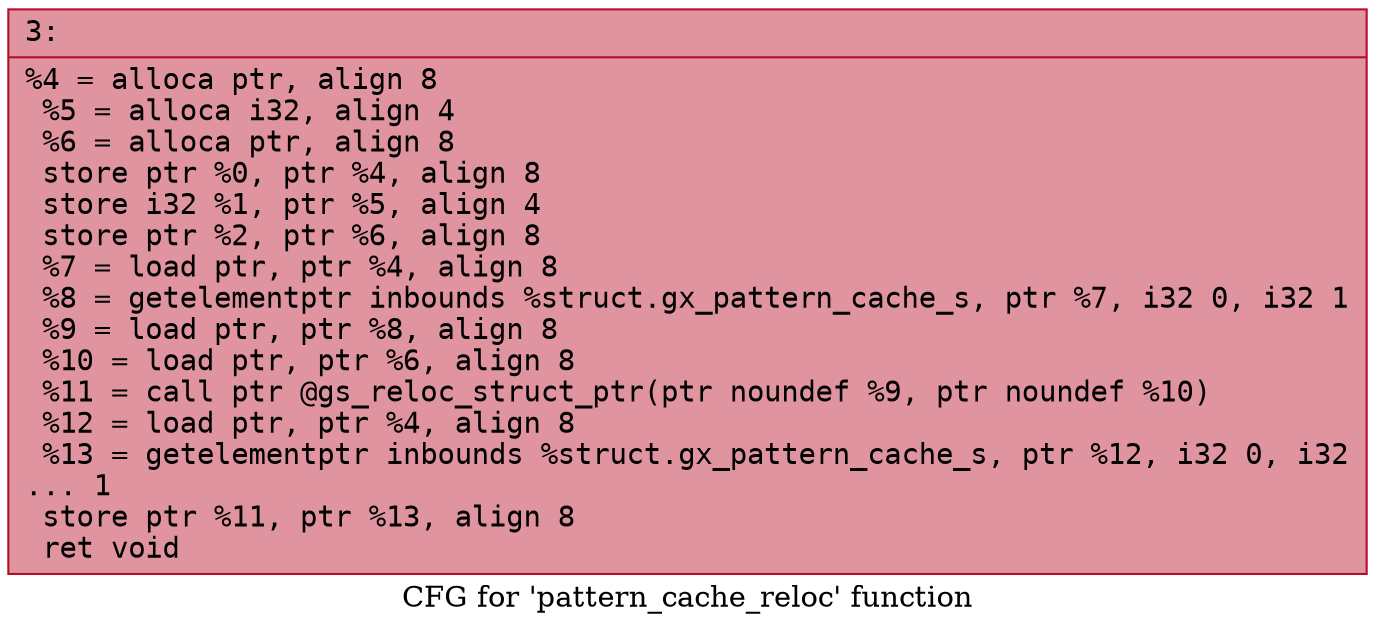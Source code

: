 digraph "CFG for 'pattern_cache_reloc' function" {
	label="CFG for 'pattern_cache_reloc' function";

	Node0x600002d21810 [shape=record,color="#b70d28ff", style=filled, fillcolor="#b70d2870" fontname="Courier",label="{3:\l|  %4 = alloca ptr, align 8\l  %5 = alloca i32, align 4\l  %6 = alloca ptr, align 8\l  store ptr %0, ptr %4, align 8\l  store i32 %1, ptr %5, align 4\l  store ptr %2, ptr %6, align 8\l  %7 = load ptr, ptr %4, align 8\l  %8 = getelementptr inbounds %struct.gx_pattern_cache_s, ptr %7, i32 0, i32 1\l  %9 = load ptr, ptr %8, align 8\l  %10 = load ptr, ptr %6, align 8\l  %11 = call ptr @gs_reloc_struct_ptr(ptr noundef %9, ptr noundef %10)\l  %12 = load ptr, ptr %4, align 8\l  %13 = getelementptr inbounds %struct.gx_pattern_cache_s, ptr %12, i32 0, i32\l... 1\l  store ptr %11, ptr %13, align 8\l  ret void\l}"];
}
